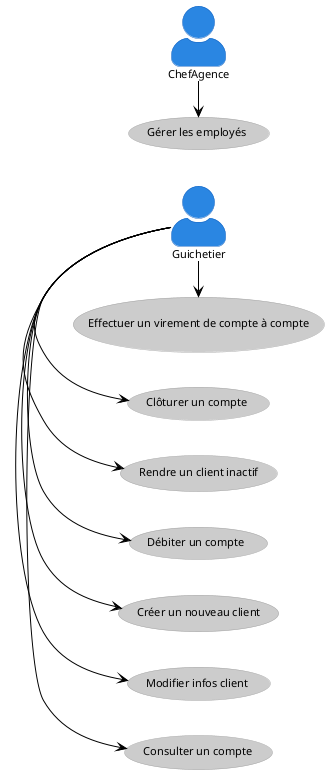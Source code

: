 @startuml
!theme reddress-lightblue
hide circle
hide empty members
hide empty methods

left to right direction
skinparam classAttributeIconSize 0
skinparam actorStyle awesome
skinparam roundcorner 5

skinparam class {
	BackgroundColor AliceBlue
	BorderColor DarkSlateGray
	ArrowColor Black
	FontColor Black
	FontSize 12
	FontName Helvetica
}

skinparam arrow {
    MessageAlign center
}



usecase 1 as "Consulter un compte"
usecase 2 as "Modifier infos client"
usecase 3 as "Rendre un client inactif"
usecase 4 as "Créer un nouveau client"
usecase 5 as "Débiter un compte"
usecase 6 as "Clôturer un compte"
usecase 7 as "Effectuer un virement de compte à compte"
usecase 8 as "Gérer les employés"


 

actor ChefAgence
actor Guichetier

Guichetier -> 1
Guichetier -> 2
Guichetier -> 4
Guichetier -> 5
Guichetier -> 3
Guichetier -> 6
Guichetier -> 7

ChefAgence -> 8



@enduml
